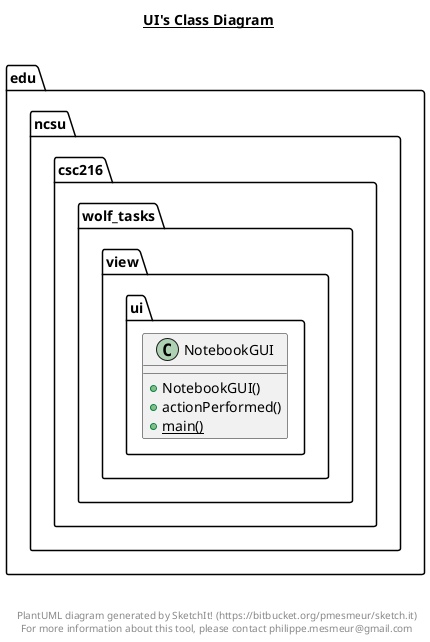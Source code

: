 @startuml

title __UI's Class Diagram__\n

  namespace edu.ncsu.csc216.wolf_tasks.view.ui {
    class edu.ncsu.csc216.wolf_tasks.view.ui.NotebookGUI {
        + NotebookGUI()
        + actionPerformed()
        {static} + main()
    }
  }
  



right footer


PlantUML diagram generated by SketchIt! (https://bitbucket.org/pmesmeur/sketch.it)
For more information about this tool, please contact philippe.mesmeur@gmail.com
endfooter

@enduml
